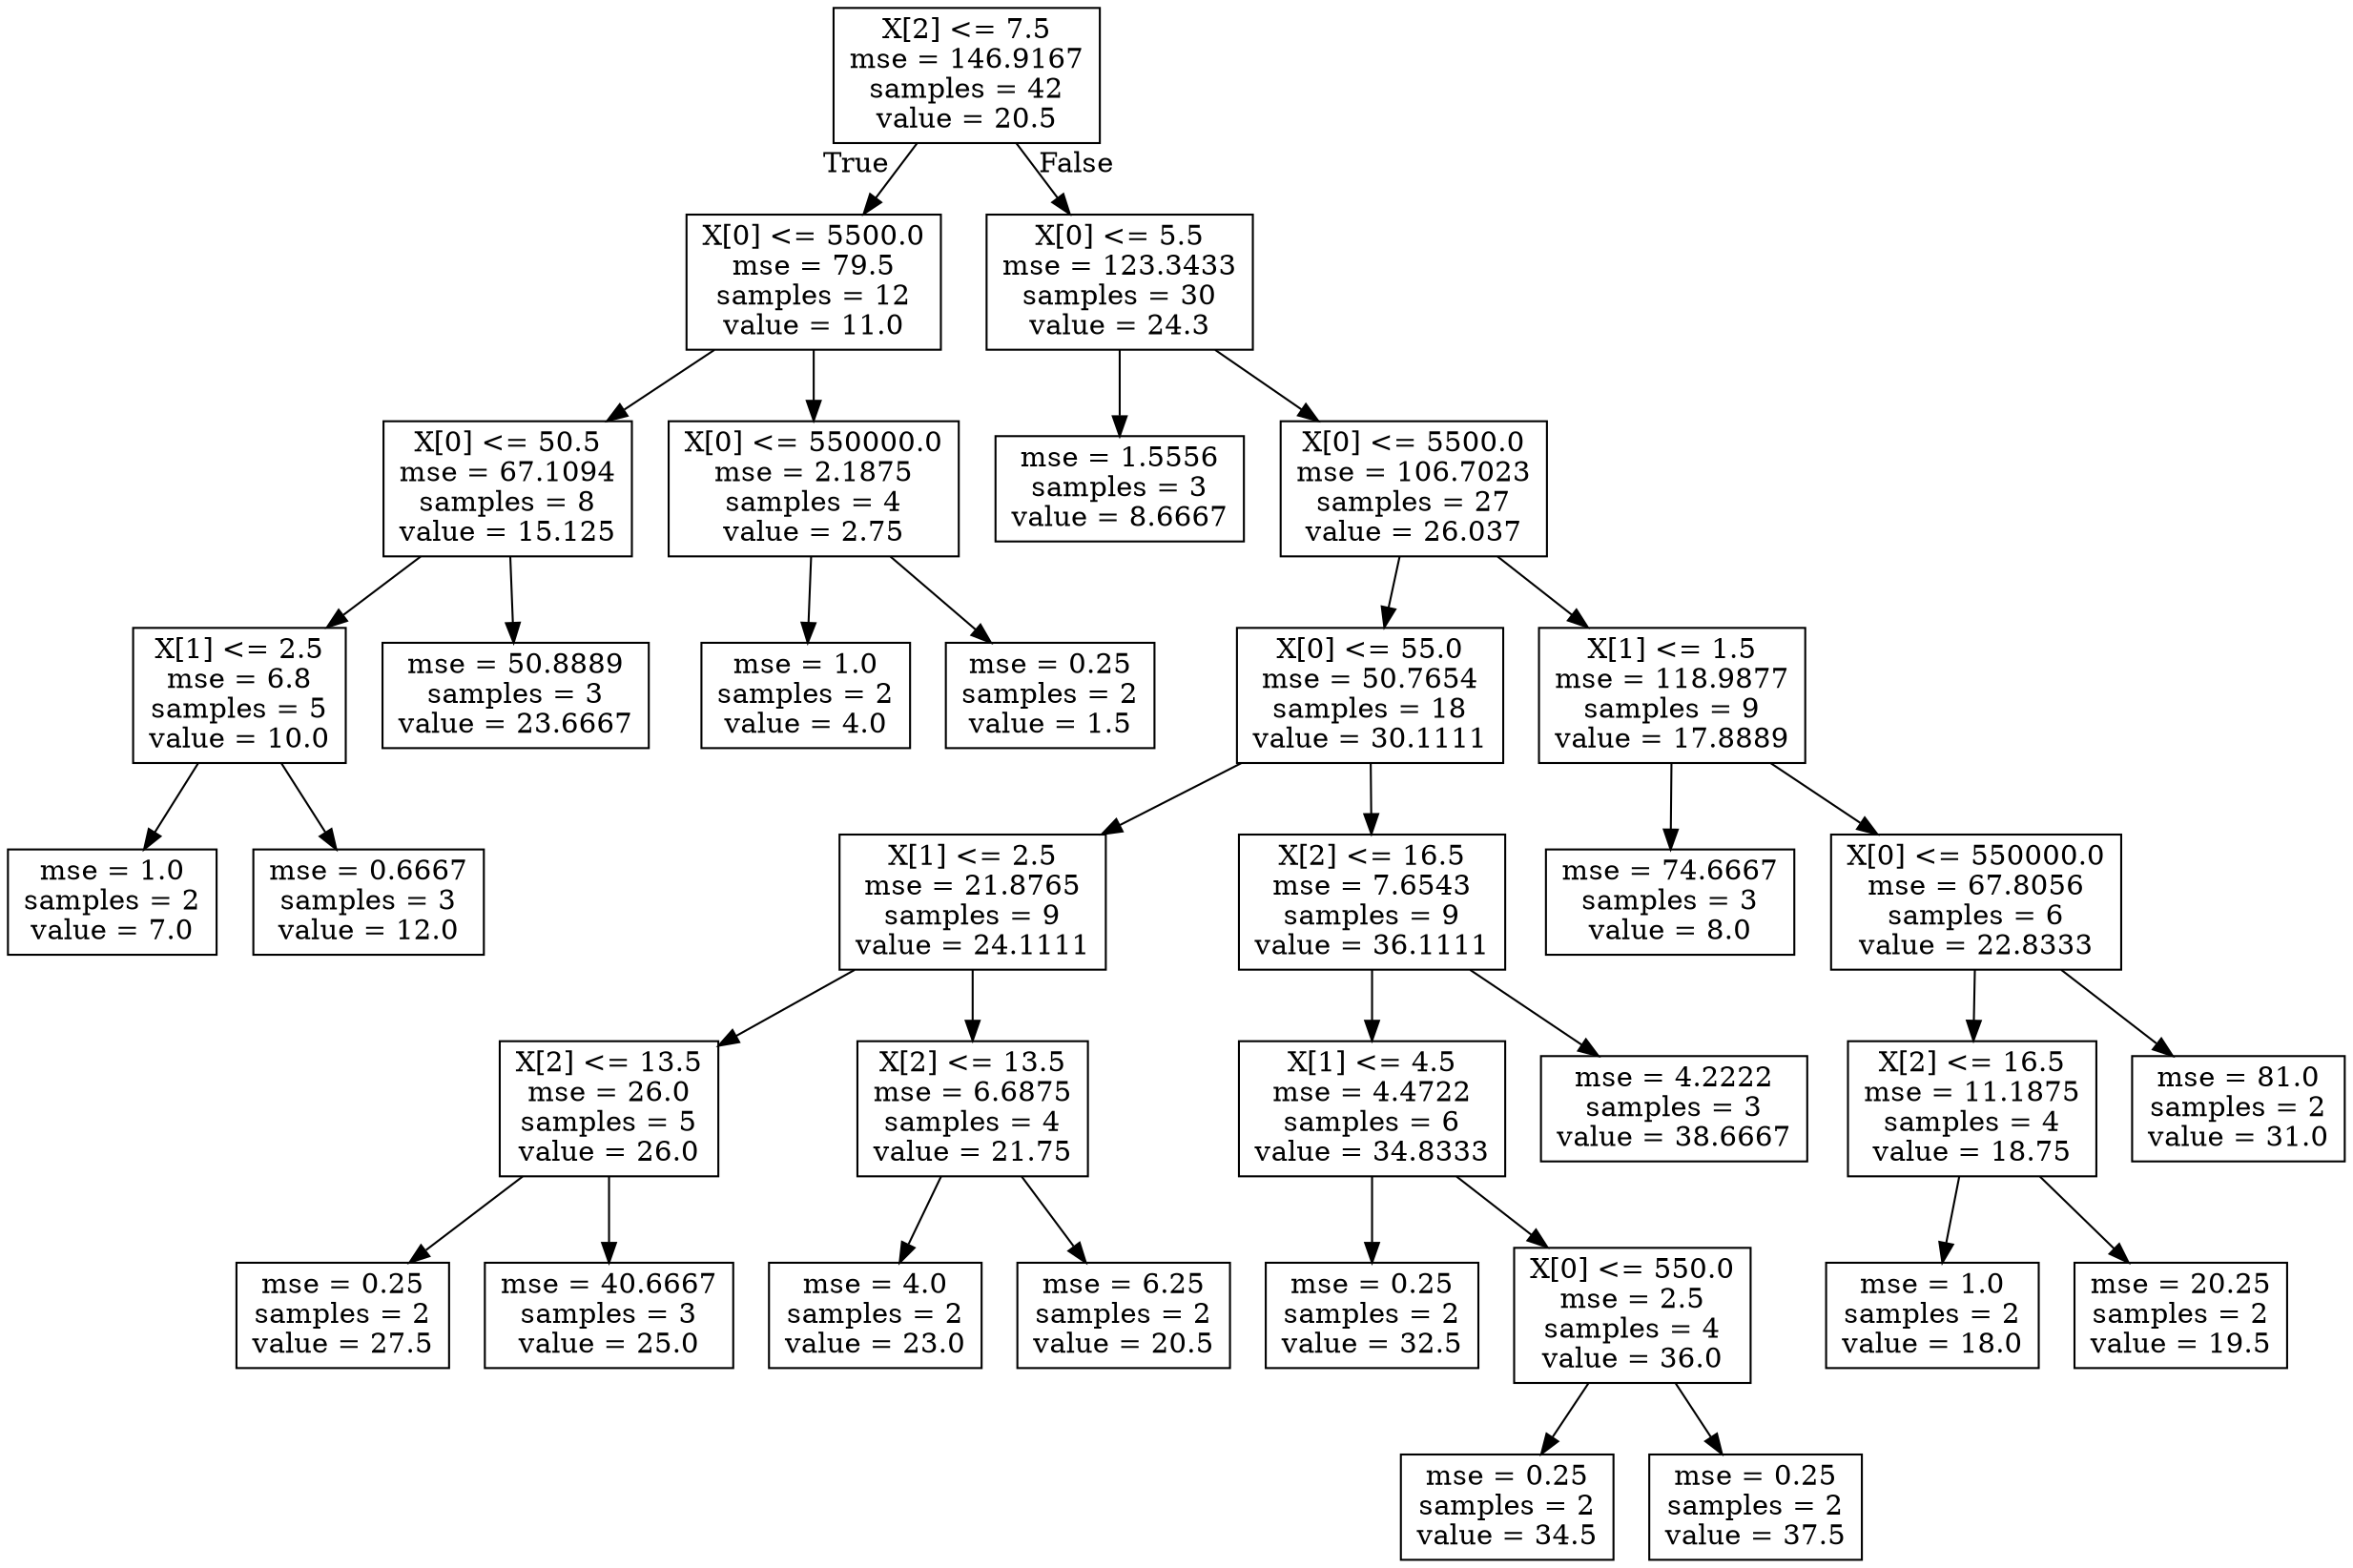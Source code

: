 digraph Tree {
node [shape=box] ;
0 [label="X[2] <= 7.5\nmse = 146.9167\nsamples = 42\nvalue = 20.5"] ;
1 [label="X[0] <= 5500.0\nmse = 79.5\nsamples = 12\nvalue = 11.0"] ;
0 -> 1 [labeldistance=2.5, labelangle=45, headlabel="True"] ;
2 [label="X[0] <= 50.5\nmse = 67.1094\nsamples = 8\nvalue = 15.125"] ;
1 -> 2 ;
3 [label="X[1] <= 2.5\nmse = 6.8\nsamples = 5\nvalue = 10.0"] ;
2 -> 3 ;
4 [label="mse = 1.0\nsamples = 2\nvalue = 7.0"] ;
3 -> 4 ;
5 [label="mse = 0.6667\nsamples = 3\nvalue = 12.0"] ;
3 -> 5 ;
6 [label="mse = 50.8889\nsamples = 3\nvalue = 23.6667"] ;
2 -> 6 ;
7 [label="X[0] <= 550000.0\nmse = 2.1875\nsamples = 4\nvalue = 2.75"] ;
1 -> 7 ;
8 [label="mse = 1.0\nsamples = 2\nvalue = 4.0"] ;
7 -> 8 ;
9 [label="mse = 0.25\nsamples = 2\nvalue = 1.5"] ;
7 -> 9 ;
10 [label="X[0] <= 5.5\nmse = 123.3433\nsamples = 30\nvalue = 24.3"] ;
0 -> 10 [labeldistance=2.5, labelangle=-45, headlabel="False"] ;
11 [label="mse = 1.5556\nsamples = 3\nvalue = 8.6667"] ;
10 -> 11 ;
12 [label="X[0] <= 5500.0\nmse = 106.7023\nsamples = 27\nvalue = 26.037"] ;
10 -> 12 ;
13 [label="X[0] <= 55.0\nmse = 50.7654\nsamples = 18\nvalue = 30.1111"] ;
12 -> 13 ;
14 [label="X[1] <= 2.5\nmse = 21.8765\nsamples = 9\nvalue = 24.1111"] ;
13 -> 14 ;
15 [label="X[2] <= 13.5\nmse = 26.0\nsamples = 5\nvalue = 26.0"] ;
14 -> 15 ;
16 [label="mse = 0.25\nsamples = 2\nvalue = 27.5"] ;
15 -> 16 ;
17 [label="mse = 40.6667\nsamples = 3\nvalue = 25.0"] ;
15 -> 17 ;
18 [label="X[2] <= 13.5\nmse = 6.6875\nsamples = 4\nvalue = 21.75"] ;
14 -> 18 ;
19 [label="mse = 4.0\nsamples = 2\nvalue = 23.0"] ;
18 -> 19 ;
20 [label="mse = 6.25\nsamples = 2\nvalue = 20.5"] ;
18 -> 20 ;
21 [label="X[2] <= 16.5\nmse = 7.6543\nsamples = 9\nvalue = 36.1111"] ;
13 -> 21 ;
22 [label="X[1] <= 4.5\nmse = 4.4722\nsamples = 6\nvalue = 34.8333"] ;
21 -> 22 ;
23 [label="mse = 0.25\nsamples = 2\nvalue = 32.5"] ;
22 -> 23 ;
24 [label="X[0] <= 550.0\nmse = 2.5\nsamples = 4\nvalue = 36.0"] ;
22 -> 24 ;
25 [label="mse = 0.25\nsamples = 2\nvalue = 34.5"] ;
24 -> 25 ;
26 [label="mse = 0.25\nsamples = 2\nvalue = 37.5"] ;
24 -> 26 ;
27 [label="mse = 4.2222\nsamples = 3\nvalue = 38.6667"] ;
21 -> 27 ;
28 [label="X[1] <= 1.5\nmse = 118.9877\nsamples = 9\nvalue = 17.8889"] ;
12 -> 28 ;
29 [label="mse = 74.6667\nsamples = 3\nvalue = 8.0"] ;
28 -> 29 ;
30 [label="X[0] <= 550000.0\nmse = 67.8056\nsamples = 6\nvalue = 22.8333"] ;
28 -> 30 ;
31 [label="X[2] <= 16.5\nmse = 11.1875\nsamples = 4\nvalue = 18.75"] ;
30 -> 31 ;
32 [label="mse = 1.0\nsamples = 2\nvalue = 18.0"] ;
31 -> 32 ;
33 [label="mse = 20.25\nsamples = 2\nvalue = 19.5"] ;
31 -> 33 ;
34 [label="mse = 81.0\nsamples = 2\nvalue = 31.0"] ;
30 -> 34 ;
}